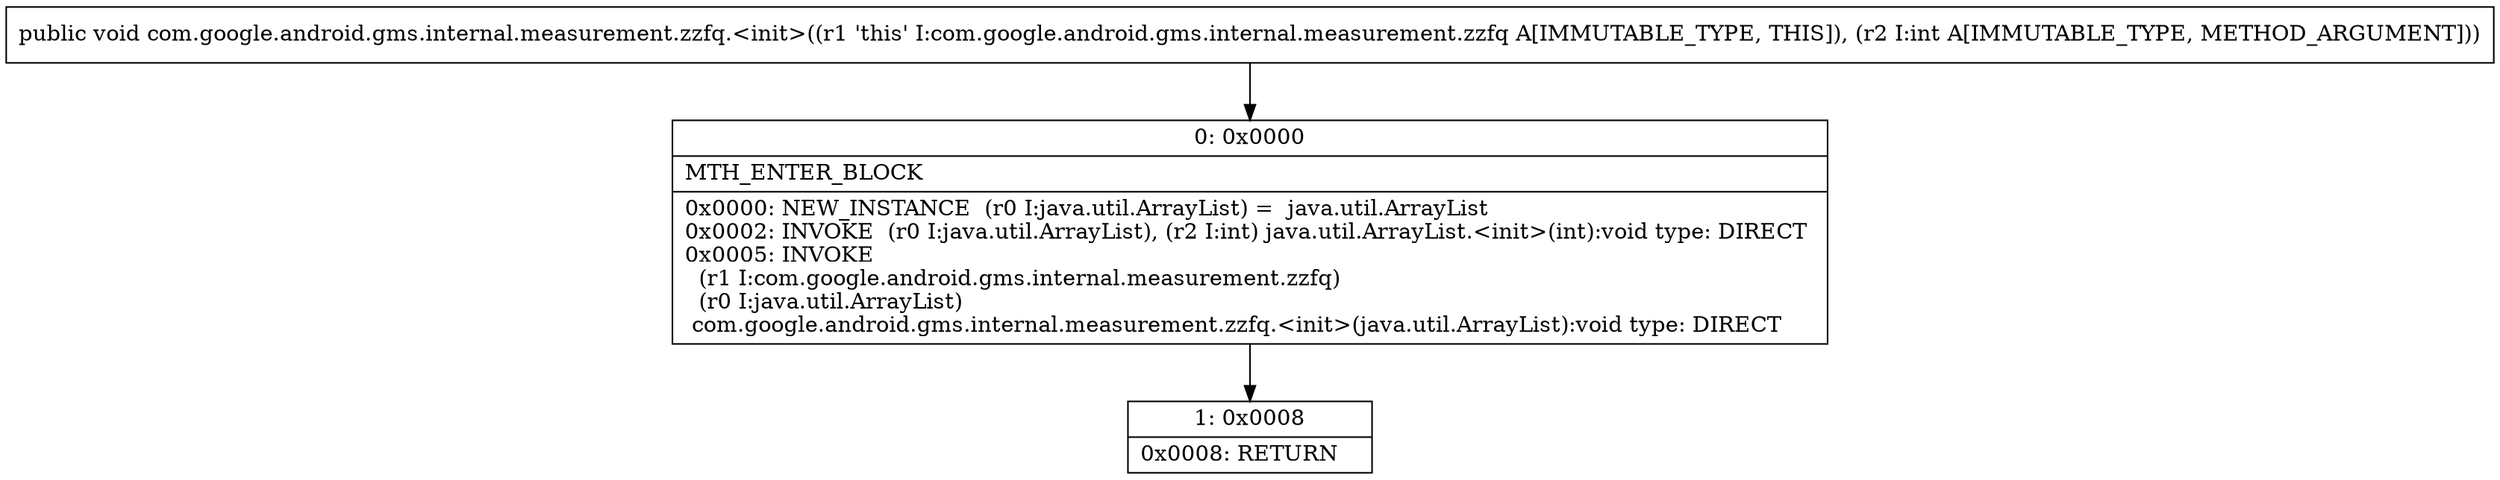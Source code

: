 digraph "CFG forcom.google.android.gms.internal.measurement.zzfq.\<init\>(I)V" {
Node_0 [shape=record,label="{0\:\ 0x0000|MTH_ENTER_BLOCK\l|0x0000: NEW_INSTANCE  (r0 I:java.util.ArrayList) =  java.util.ArrayList \l0x0002: INVOKE  (r0 I:java.util.ArrayList), (r2 I:int) java.util.ArrayList.\<init\>(int):void type: DIRECT \l0x0005: INVOKE  \l  (r1 I:com.google.android.gms.internal.measurement.zzfq)\l  (r0 I:java.util.ArrayList)\l com.google.android.gms.internal.measurement.zzfq.\<init\>(java.util.ArrayList):void type: DIRECT \l}"];
Node_1 [shape=record,label="{1\:\ 0x0008|0x0008: RETURN   \l}"];
MethodNode[shape=record,label="{public void com.google.android.gms.internal.measurement.zzfq.\<init\>((r1 'this' I:com.google.android.gms.internal.measurement.zzfq A[IMMUTABLE_TYPE, THIS]), (r2 I:int A[IMMUTABLE_TYPE, METHOD_ARGUMENT])) }"];
MethodNode -> Node_0;
Node_0 -> Node_1;
}

